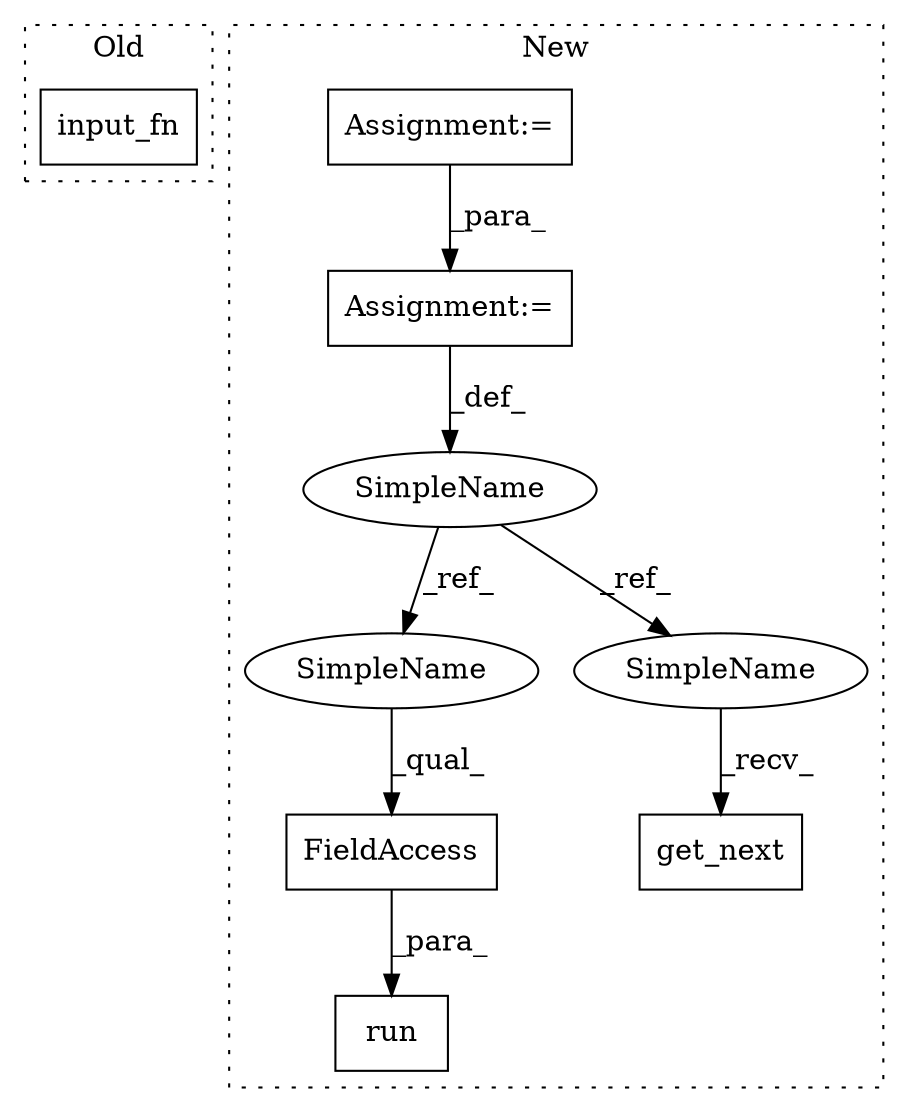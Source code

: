 digraph G {
subgraph cluster0 {
1 [label="input_fn" a="32" s="15044" l="10" shape="box"];
label = "Old";
style="dotted";
}
subgraph cluster1 {
2 [label="get_next" a="32" s="15250" l="10" shape="box"];
3 [label="Assignment:=" a="7" s="14179" l="4" shape="box"];
4 [label="Assignment:=" a="7" s="14845" l="1" shape="box"];
5 [label="run" a="32" s="16161,16185" l="4,1" shape="box"];
6 [label="SimpleName" a="42" s="15151" l="8" shape="ellipse"];
7 [label="FieldAccess" a="22" s="16165" l="20" shape="box"];
8 [label="SimpleName" a="42" s="16165" l="8" shape="ellipse"];
9 [label="SimpleName" a="42" s="15241" l="8" shape="ellipse"];
label = "New";
style="dotted";
}
3 -> 4 [label="_para_"];
4 -> 6 [label="_def_"];
6 -> 9 [label="_ref_"];
6 -> 8 [label="_ref_"];
7 -> 5 [label="_para_"];
8 -> 7 [label="_qual_"];
9 -> 2 [label="_recv_"];
}